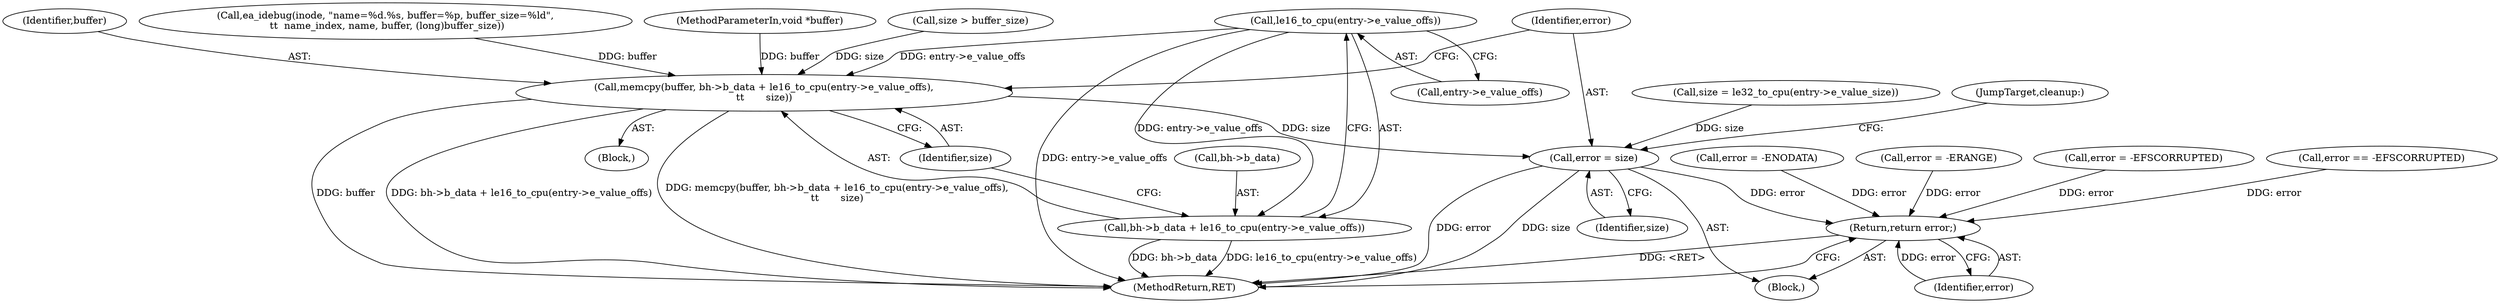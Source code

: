 digraph "0_linux_82939d7999dfc1f1998c4b1c12e2f19edbdff272_1@pointer" {
"1000244" [label="(Call,le16_to_cpu(entry->e_value_offs))"];
"1000238" [label="(Call,memcpy(buffer, bh->b_data + le16_to_cpu(entry->e_value_offs),\n\t\t       size))"];
"1000249" [label="(Call,error = size)"];
"1000255" [label="(Return,return error;)"];
"1000240" [label="(Call,bh->b_data + le16_to_cpu(entry->e_value_offs))"];
"1000238" [label="(Call,memcpy(buffer, bh->b_data + le16_to_cpu(entry->e_value_offs),\n\t\t       size))"];
"1000240" [label="(Call,bh->b_data + le16_to_cpu(entry->e_value_offs))"];
"1000239" [label="(Identifier,buffer)"];
"1000119" [label="(Call,ea_idebug(inode, \"name=%d.%s, buffer=%p, buffer_size=%ld\",\n \t\t  name_index, name, buffer, (long)buffer_size))"];
"1000248" [label="(Identifier,size)"];
"1000244" [label="(Call,le16_to_cpu(entry->e_value_offs))"];
"1000104" [label="(MethodParameterIn,void *buffer)"];
"1000212" [label="(Call,error == -EFSCORRUPTED)"];
"1000234" [label="(Call,size > buffer_size)"];
"1000128" [label="(Call,error = -ENODATA)"];
"1000256" [label="(Identifier,error)"];
"1000251" [label="(Identifier,size)"];
"1000257" [label="(MethodReturn,RET)"];
"1000241" [label="(Call,bh->b_data)"];
"1000228" [label="(Block,)"];
"1000106" [label="(Block,)"];
"1000220" [label="(Call,size = le32_to_cpu(entry->e_value_size))"];
"1000250" [label="(Identifier,error)"];
"1000245" [label="(Call,entry->e_value_offs)"];
"1000229" [label="(Call,error = -ERANGE)"];
"1000255" [label="(Return,return error;)"];
"1000188" [label="(Call,error = -EFSCORRUPTED)"];
"1000252" [label="(JumpTarget,cleanup:)"];
"1000249" [label="(Call,error = size)"];
"1000244" -> "1000240"  [label="AST: "];
"1000244" -> "1000245"  [label="CFG: "];
"1000245" -> "1000244"  [label="AST: "];
"1000240" -> "1000244"  [label="CFG: "];
"1000244" -> "1000257"  [label="DDG: entry->e_value_offs"];
"1000244" -> "1000238"  [label="DDG: entry->e_value_offs"];
"1000244" -> "1000240"  [label="DDG: entry->e_value_offs"];
"1000238" -> "1000228"  [label="AST: "];
"1000238" -> "1000248"  [label="CFG: "];
"1000239" -> "1000238"  [label="AST: "];
"1000240" -> "1000238"  [label="AST: "];
"1000248" -> "1000238"  [label="AST: "];
"1000250" -> "1000238"  [label="CFG: "];
"1000238" -> "1000257"  [label="DDG: buffer"];
"1000238" -> "1000257"  [label="DDG: bh->b_data + le16_to_cpu(entry->e_value_offs)"];
"1000238" -> "1000257"  [label="DDG: memcpy(buffer, bh->b_data + le16_to_cpu(entry->e_value_offs),\n\t\t       size)"];
"1000119" -> "1000238"  [label="DDG: buffer"];
"1000104" -> "1000238"  [label="DDG: buffer"];
"1000234" -> "1000238"  [label="DDG: size"];
"1000238" -> "1000249"  [label="DDG: size"];
"1000249" -> "1000106"  [label="AST: "];
"1000249" -> "1000251"  [label="CFG: "];
"1000250" -> "1000249"  [label="AST: "];
"1000251" -> "1000249"  [label="AST: "];
"1000252" -> "1000249"  [label="CFG: "];
"1000249" -> "1000257"  [label="DDG: size"];
"1000249" -> "1000257"  [label="DDG: error"];
"1000220" -> "1000249"  [label="DDG: size"];
"1000249" -> "1000255"  [label="DDG: error"];
"1000255" -> "1000106"  [label="AST: "];
"1000255" -> "1000256"  [label="CFG: "];
"1000256" -> "1000255"  [label="AST: "];
"1000257" -> "1000255"  [label="CFG: "];
"1000255" -> "1000257"  [label="DDG: <RET>"];
"1000256" -> "1000255"  [label="DDG: error"];
"1000188" -> "1000255"  [label="DDG: error"];
"1000128" -> "1000255"  [label="DDG: error"];
"1000212" -> "1000255"  [label="DDG: error"];
"1000229" -> "1000255"  [label="DDG: error"];
"1000241" -> "1000240"  [label="AST: "];
"1000248" -> "1000240"  [label="CFG: "];
"1000240" -> "1000257"  [label="DDG: le16_to_cpu(entry->e_value_offs)"];
"1000240" -> "1000257"  [label="DDG: bh->b_data"];
}
